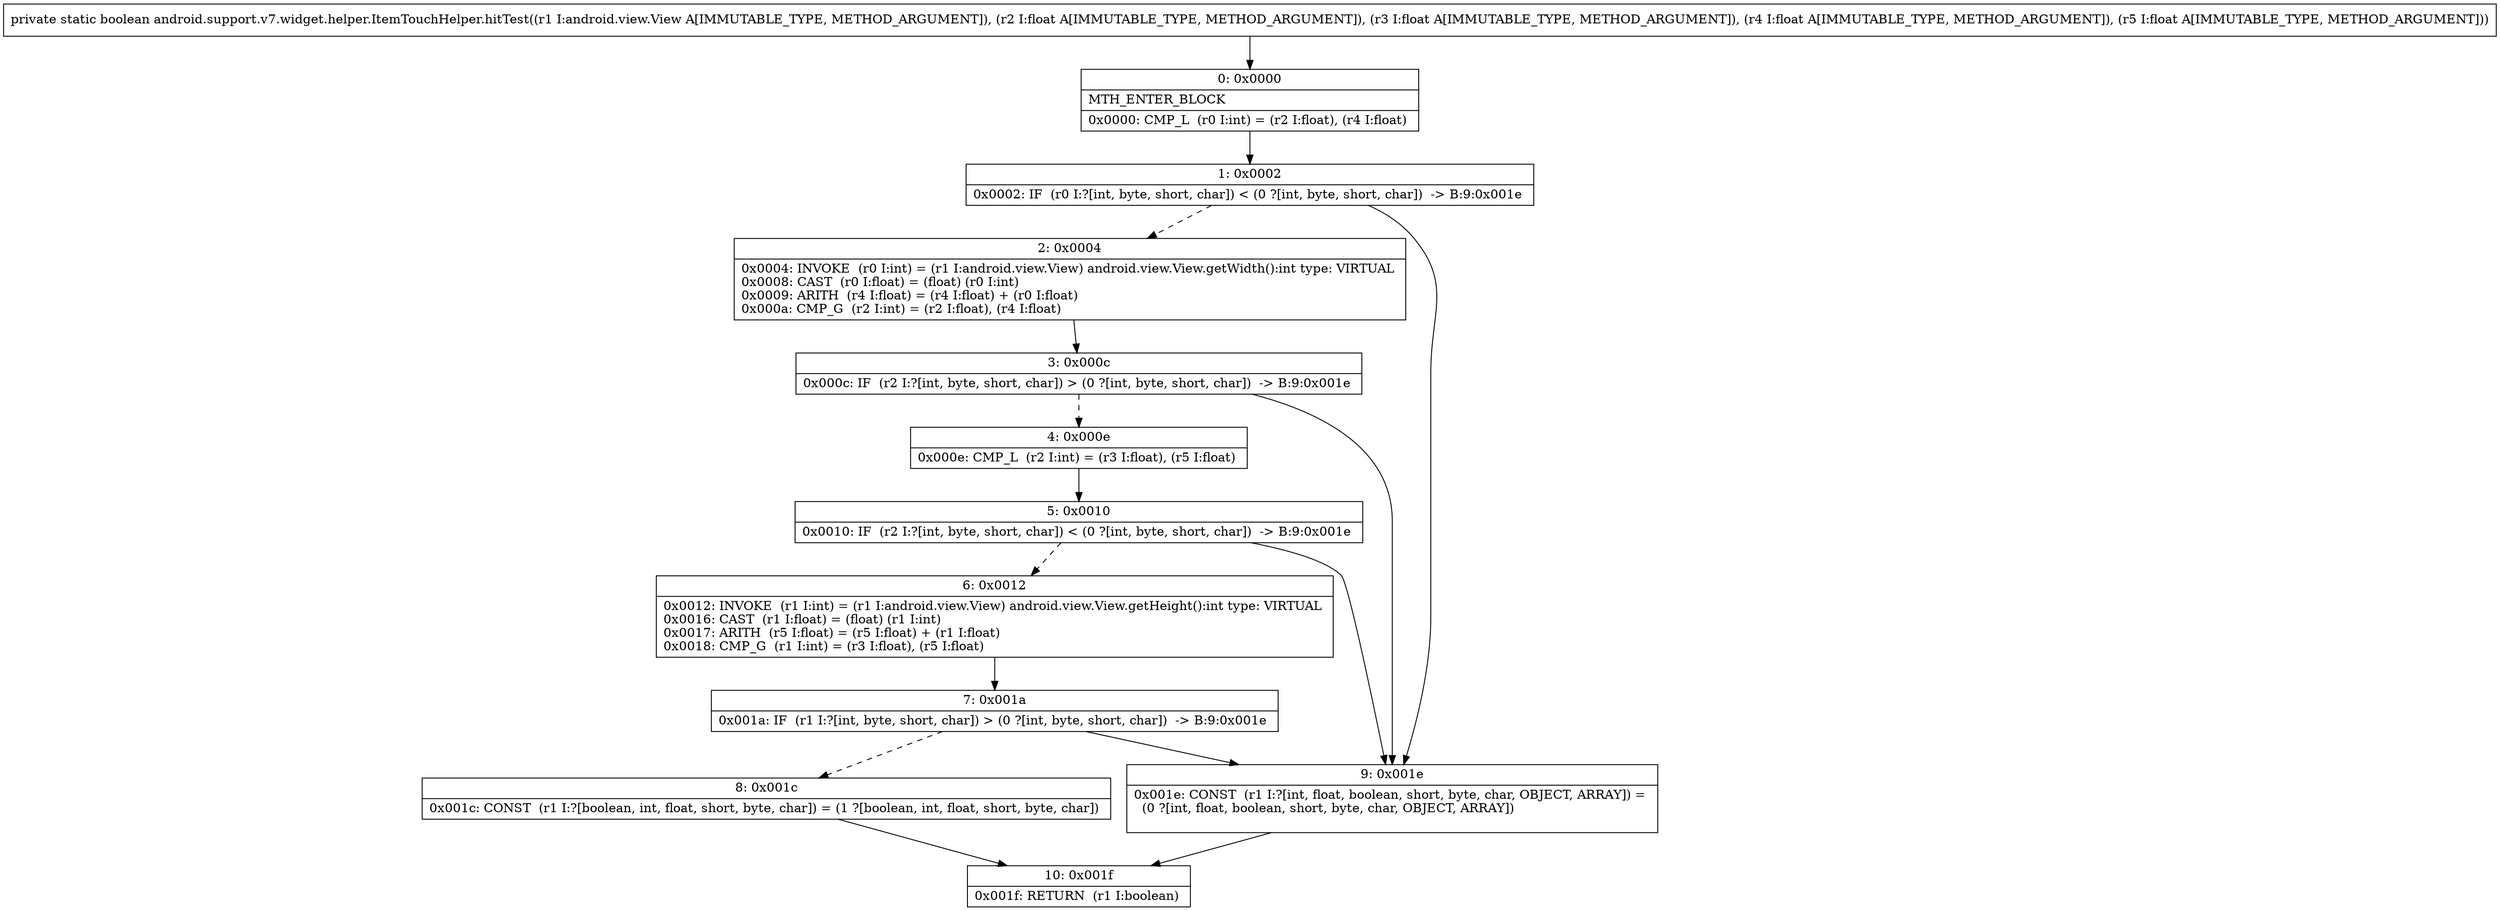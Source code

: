digraph "CFG forandroid.support.v7.widget.helper.ItemTouchHelper.hitTest(Landroid\/view\/View;FFFF)Z" {
Node_0 [shape=record,label="{0\:\ 0x0000|MTH_ENTER_BLOCK\l|0x0000: CMP_L  (r0 I:int) = (r2 I:float), (r4 I:float) \l}"];
Node_1 [shape=record,label="{1\:\ 0x0002|0x0002: IF  (r0 I:?[int, byte, short, char]) \< (0 ?[int, byte, short, char])  \-\> B:9:0x001e \l}"];
Node_2 [shape=record,label="{2\:\ 0x0004|0x0004: INVOKE  (r0 I:int) = (r1 I:android.view.View) android.view.View.getWidth():int type: VIRTUAL \l0x0008: CAST  (r0 I:float) = (float) (r0 I:int) \l0x0009: ARITH  (r4 I:float) = (r4 I:float) + (r0 I:float) \l0x000a: CMP_G  (r2 I:int) = (r2 I:float), (r4 I:float) \l}"];
Node_3 [shape=record,label="{3\:\ 0x000c|0x000c: IF  (r2 I:?[int, byte, short, char]) \> (0 ?[int, byte, short, char])  \-\> B:9:0x001e \l}"];
Node_4 [shape=record,label="{4\:\ 0x000e|0x000e: CMP_L  (r2 I:int) = (r3 I:float), (r5 I:float) \l}"];
Node_5 [shape=record,label="{5\:\ 0x0010|0x0010: IF  (r2 I:?[int, byte, short, char]) \< (0 ?[int, byte, short, char])  \-\> B:9:0x001e \l}"];
Node_6 [shape=record,label="{6\:\ 0x0012|0x0012: INVOKE  (r1 I:int) = (r1 I:android.view.View) android.view.View.getHeight():int type: VIRTUAL \l0x0016: CAST  (r1 I:float) = (float) (r1 I:int) \l0x0017: ARITH  (r5 I:float) = (r5 I:float) + (r1 I:float) \l0x0018: CMP_G  (r1 I:int) = (r3 I:float), (r5 I:float) \l}"];
Node_7 [shape=record,label="{7\:\ 0x001a|0x001a: IF  (r1 I:?[int, byte, short, char]) \> (0 ?[int, byte, short, char])  \-\> B:9:0x001e \l}"];
Node_8 [shape=record,label="{8\:\ 0x001c|0x001c: CONST  (r1 I:?[boolean, int, float, short, byte, char]) = (1 ?[boolean, int, float, short, byte, char]) \l}"];
Node_9 [shape=record,label="{9\:\ 0x001e|0x001e: CONST  (r1 I:?[int, float, boolean, short, byte, char, OBJECT, ARRAY]) = \l  (0 ?[int, float, boolean, short, byte, char, OBJECT, ARRAY])\l \l}"];
Node_10 [shape=record,label="{10\:\ 0x001f|0x001f: RETURN  (r1 I:boolean) \l}"];
MethodNode[shape=record,label="{private static boolean android.support.v7.widget.helper.ItemTouchHelper.hitTest((r1 I:android.view.View A[IMMUTABLE_TYPE, METHOD_ARGUMENT]), (r2 I:float A[IMMUTABLE_TYPE, METHOD_ARGUMENT]), (r3 I:float A[IMMUTABLE_TYPE, METHOD_ARGUMENT]), (r4 I:float A[IMMUTABLE_TYPE, METHOD_ARGUMENT]), (r5 I:float A[IMMUTABLE_TYPE, METHOD_ARGUMENT])) }"];
MethodNode -> Node_0;
Node_0 -> Node_1;
Node_1 -> Node_2[style=dashed];
Node_1 -> Node_9;
Node_2 -> Node_3;
Node_3 -> Node_4[style=dashed];
Node_3 -> Node_9;
Node_4 -> Node_5;
Node_5 -> Node_6[style=dashed];
Node_5 -> Node_9;
Node_6 -> Node_7;
Node_7 -> Node_8[style=dashed];
Node_7 -> Node_9;
Node_8 -> Node_10;
Node_9 -> Node_10;
}

